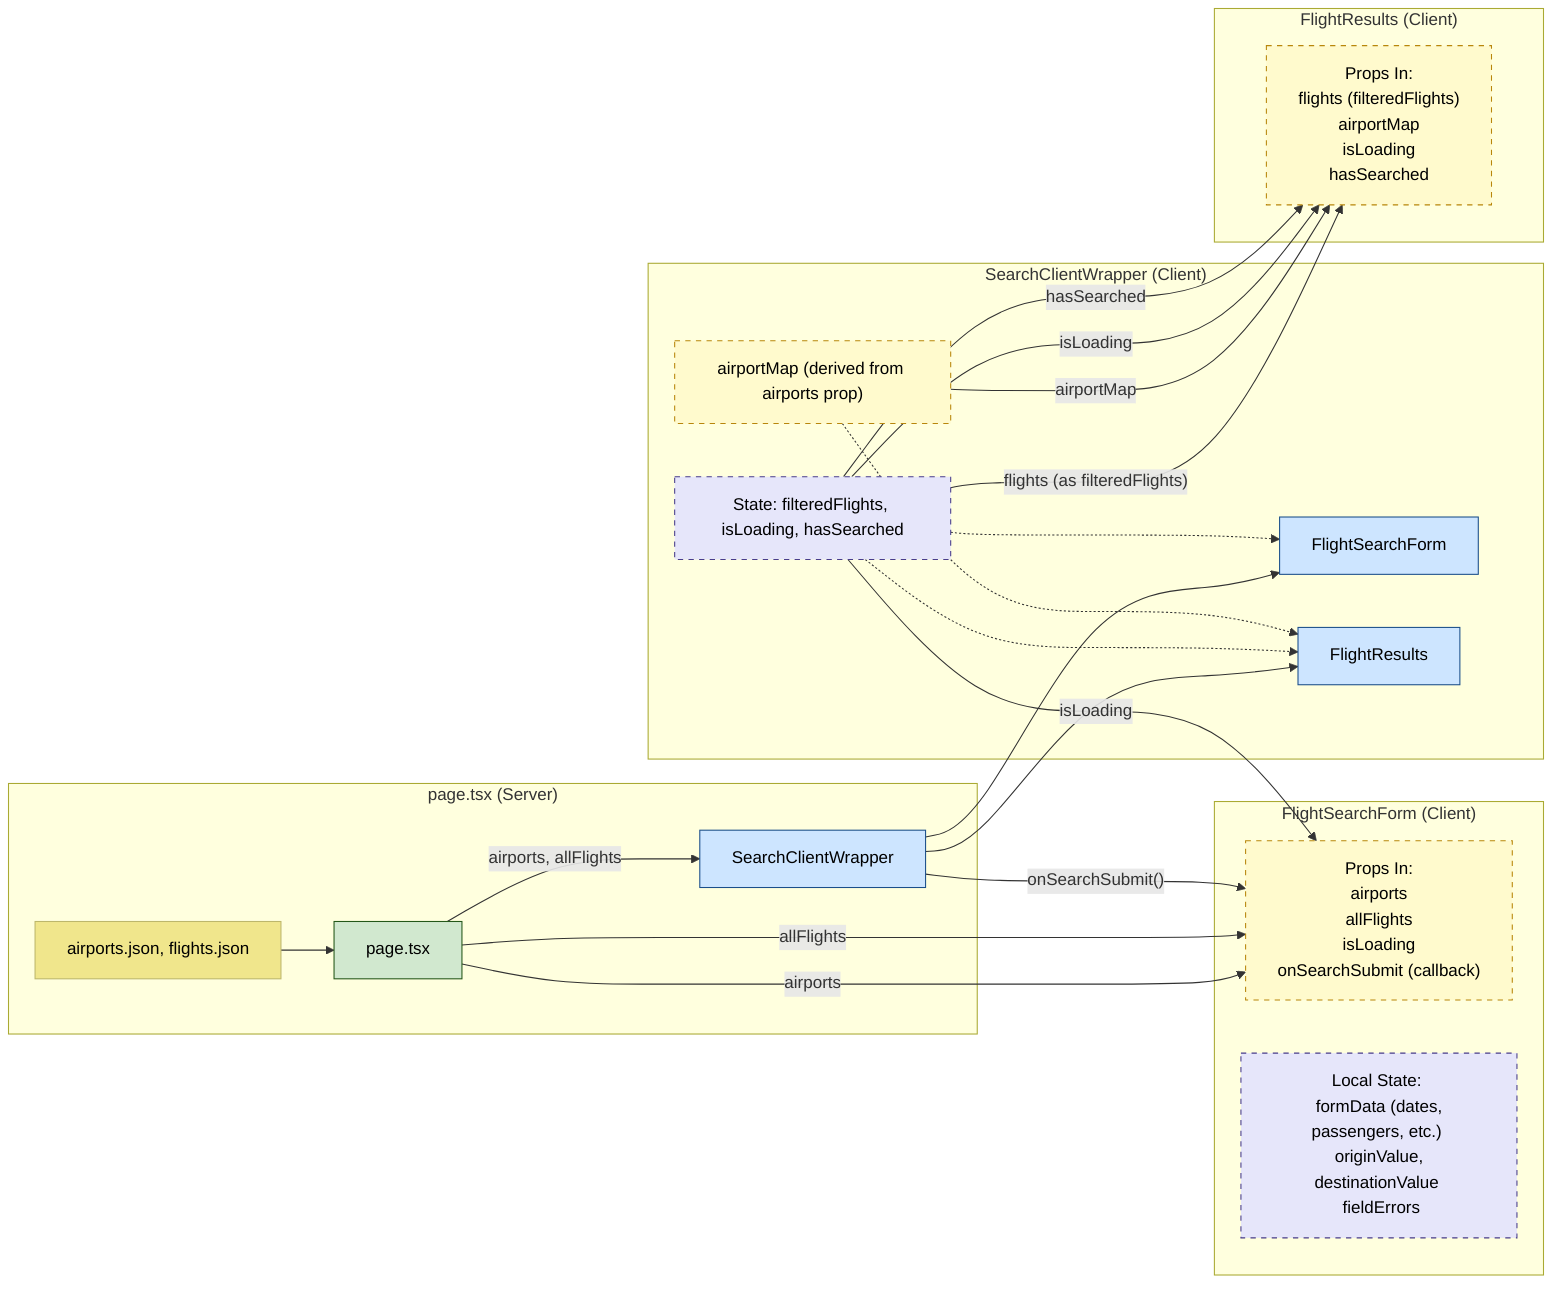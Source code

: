 graph LR
    subgraph "page.tsx (Server)"
        direction LR
        dataSource["airports.json, flights.json"] --> pageTsx["page.tsx"];
        pageTsx -- "airports, allFlights" --> SearchClientWrapper;
    end

    subgraph "SearchClientWrapper (Client)"
        direction LR
        SearchClientWrapper --> FlightSearchForm;
        SearchClientWrapper --> FlightResults;
        
        SearchClientWrapper_State[State: filteredFlights, isLoading, hasSearched] -.-> FlightSearchForm;
        SearchClientWrapper_State -.-> FlightResults;
        SearchClientWrapper_airportMap["airportMap (derived from airports prop)"] -.-> FlightResults;
    end

    subgraph "FlightSearchForm (Client)"
        direction LR
        FlightSearchForm_Props["Props In: <br/> airports <br/> allFlights <br/> isLoading <br/> onSearchSubmit (callback)"];
        FlightSearchForm_State["Local State: <br/> formData (dates, passengers, etc.) <br/> originValue, destinationValue <br/> fieldErrors"];
    end

    subgraph "FlightResults (Client)"
        direction LR
        FlightResults_Props["Props In: <br/> flights (filteredFlights) <br/> airportMap <br/> isLoading <br/> hasSearched"];
    end

    %% Prop Connections
    pageTsx -- "airports" --> FlightSearchForm_Props;
    pageTsx -- "allFlights" --> FlightSearchForm_Props;
    SearchClientWrapper_State -- "isLoading" --> FlightSearchForm_Props;
    SearchClientWrapper -- "onSearchSubmit()" --> FlightSearchForm_Props;
    
    SearchClientWrapper_State -- "flights (as filteredFlights)" --> FlightResults_Props;
    SearchClientWrapper_airportMap -- "airportMap" --> FlightResults_Props;
    SearchClientWrapper_State -- "isLoading" --> FlightResults_Props;
    SearchClientWrapper_State -- "hasSearched" --> FlightResults_Props;

    classDef serverComp fill:#D1E8CF,stroke:#245719,color:#000;
    classDef clientComp fill:#CDE5FF,stroke:#1A4E8A,color:#000;
    classDef props fill:#FFFACD,stroke:#B8860B,color:#000,stroke-dasharray: 5 5;
    classDef state fill:#E6E6FA,stroke:#483D8B,color:#000,stroke-dasharray: 5 5;
    classDef dataSource fill:#F0E68C,stroke:#BDB76B,color:#000;

    class pageTsx serverComp;
    class SearchClientWrapper,FlightSearchForm,FlightResults clientComp;
    class FlightSearchForm_Props,FlightResults_Props props;
    class SearchClientWrapper_State,FlightSearchForm_State state;
    class dataSource dataSource;
    class SearchClientWrapper_airportMap props;